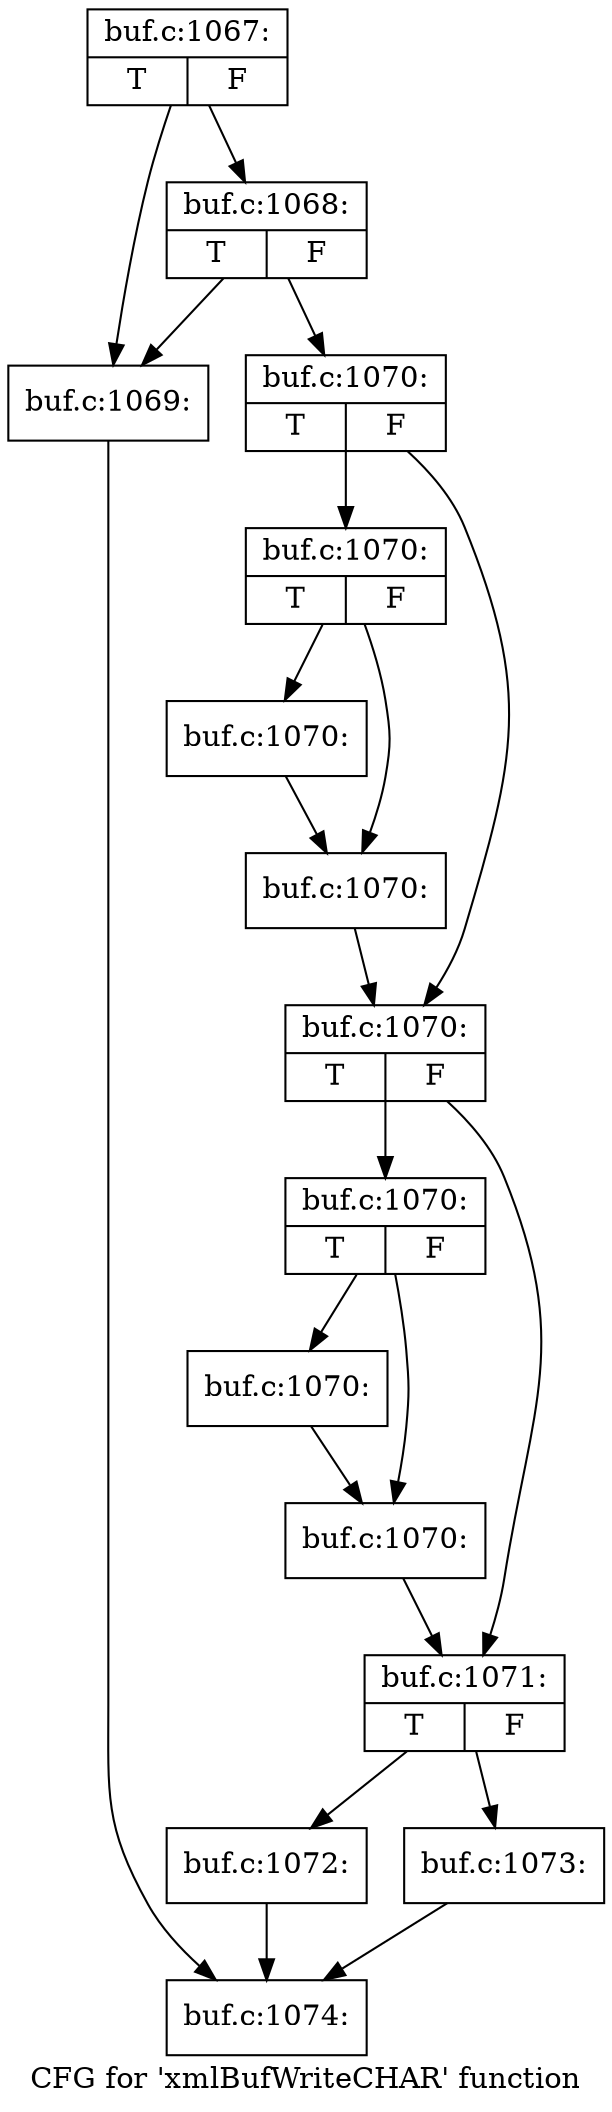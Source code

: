 digraph "CFG for 'xmlBufWriteCHAR' function" {
	label="CFG for 'xmlBufWriteCHAR' function";

	Node0x5630d50 [shape=record,label="{buf.c:1067:|{<s0>T|<s1>F}}"];
	Node0x5630d50 -> Node0x56273c0;
	Node0x5630d50 -> Node0x5627460;
	Node0x5627460 [shape=record,label="{buf.c:1068:|{<s0>T|<s1>F}}"];
	Node0x5627460 -> Node0x56273c0;
	Node0x5627460 -> Node0x5627410;
	Node0x56273c0 [shape=record,label="{buf.c:1069:}"];
	Node0x56273c0 -> Node0x5631080;
	Node0x5627410 [shape=record,label="{buf.c:1070:|{<s0>T|<s1>F}}"];
	Node0x5627410 -> Node0x5631e70;
	Node0x5627410 -> Node0x5631ec0;
	Node0x5631e70 [shape=record,label="{buf.c:1070:|{<s0>T|<s1>F}}"];
	Node0x5631e70 -> Node0x5632440;
	Node0x5631e70 -> Node0x5632490;
	Node0x5632440 [shape=record,label="{buf.c:1070:}"];
	Node0x5632440 -> Node0x5632490;
	Node0x5632490 [shape=record,label="{buf.c:1070:}"];
	Node0x5632490 -> Node0x5631ec0;
	Node0x5631ec0 [shape=record,label="{buf.c:1070:|{<s0>T|<s1>F}}"];
	Node0x5631ec0 -> Node0x5632b30;
	Node0x5631ec0 -> Node0x5632b80;
	Node0x5632b30 [shape=record,label="{buf.c:1070:|{<s0>T|<s1>F}}"];
	Node0x5632b30 -> Node0x5633100;
	Node0x5632b30 -> Node0x5633150;
	Node0x5633100 [shape=record,label="{buf.c:1070:}"];
	Node0x5633100 -> Node0x5633150;
	Node0x5633150 [shape=record,label="{buf.c:1070:}"];
	Node0x5633150 -> Node0x5632b80;
	Node0x5632b80 [shape=record,label="{buf.c:1071:|{<s0>T|<s1>F}}"];
	Node0x5632b80 -> Node0x5633850;
	Node0x5632b80 -> Node0x56338a0;
	Node0x5633850 [shape=record,label="{buf.c:1072:}"];
	Node0x5633850 -> Node0x5631080;
	Node0x56338a0 [shape=record,label="{buf.c:1073:}"];
	Node0x56338a0 -> Node0x5631080;
	Node0x5631080 [shape=record,label="{buf.c:1074:}"];
}
